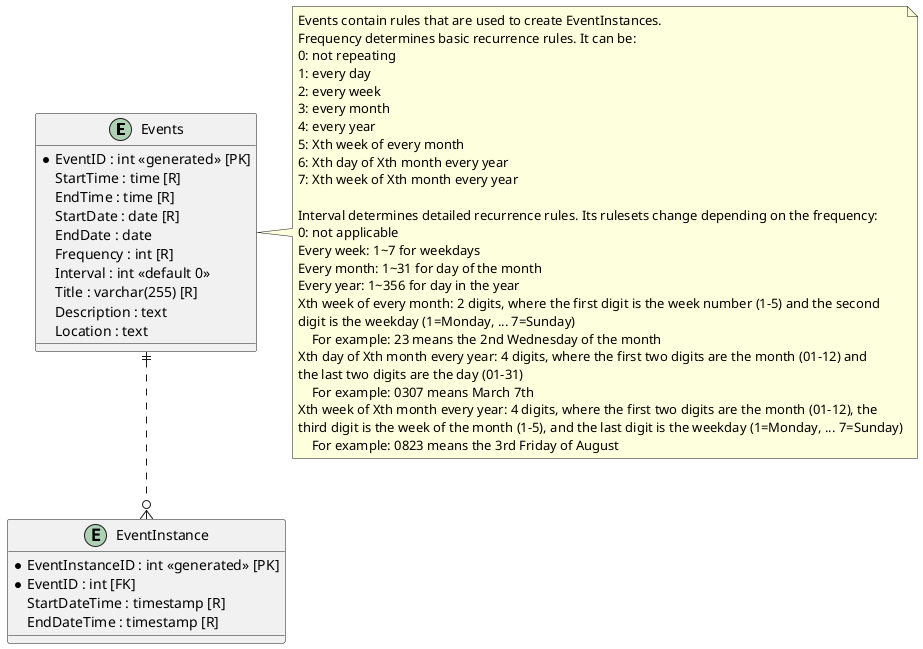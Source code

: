 @startuml CalendarApp ER Diagram

entity "Events" {
  *EventID : int <<generated>> [PK]
  StartTime : time [R]
  EndTime : time [R]
  StartDate : date [R]
  EndDate : date 
  Frequency : int [R]
  Interval : int <<default 0>>
  {field}Title : varchar(255) [R]
  Description : text
  Location : text
}

entity "EventInstance" {
  *EventInstanceID : int <<generated>> [PK]
  *EventID : int [FK]
  StartDateTime : timestamp [R]
  EndDateTime : timestamp [R]
}

Events ||..o{ EventInstance 

note right of Events
Events contain rules that are used to create EventInstances.
Frequency determines basic recurrence rules. It can be:
0: not repeating
1: every day
2: every week
3: every month
4: every year
5: Xth week of every month
6: Xth day of Xth month every year
7: Xth week of Xth month every year

Interval determines detailed recurrence rules. Its rulesets change depending on the frequency:
0: not applicable
Every week: 1~7 for weekdays
Every month: 1~31 for day of the month
Every year: 1~356 for day in the year
Xth week of every month: 2 digits, where the first digit is the week number (1-5) and the second
digit is the weekday (1=Monday, ... 7=Sunday)
    For example: 23 means the 2nd Wednesday of the month
Xth day of Xth month every year: 4 digits, where the first two digits are the month (01-12) and
the last two digits are the day (01-31)
    For example: 0307 means March 7th
Xth week of Xth month every year: 4 digits, where the first two digits are the month (01-12), the
third digit is the week of the month (1-5), and the last digit is the weekday (1=Monday, ... 7=Sunday)
    For example: 0823 means the 3rd Friday of August
end note

@enduml